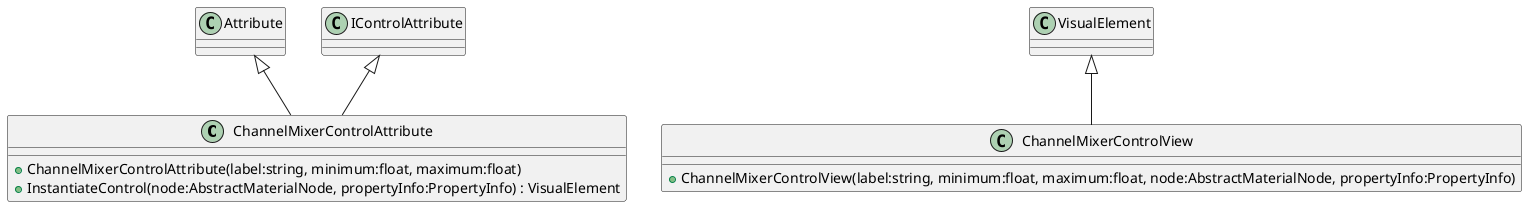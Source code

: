@startuml
class ChannelMixerControlAttribute {
    + ChannelMixerControlAttribute(label:string, minimum:float, maximum:float)
    + InstantiateControl(node:AbstractMaterialNode, propertyInfo:PropertyInfo) : VisualElement
}
class ChannelMixerControlView {
    + ChannelMixerControlView(label:string, minimum:float, maximum:float, node:AbstractMaterialNode, propertyInfo:PropertyInfo)
}
Attribute <|-- ChannelMixerControlAttribute
IControlAttribute <|-- ChannelMixerControlAttribute
VisualElement <|-- ChannelMixerControlView
@enduml
